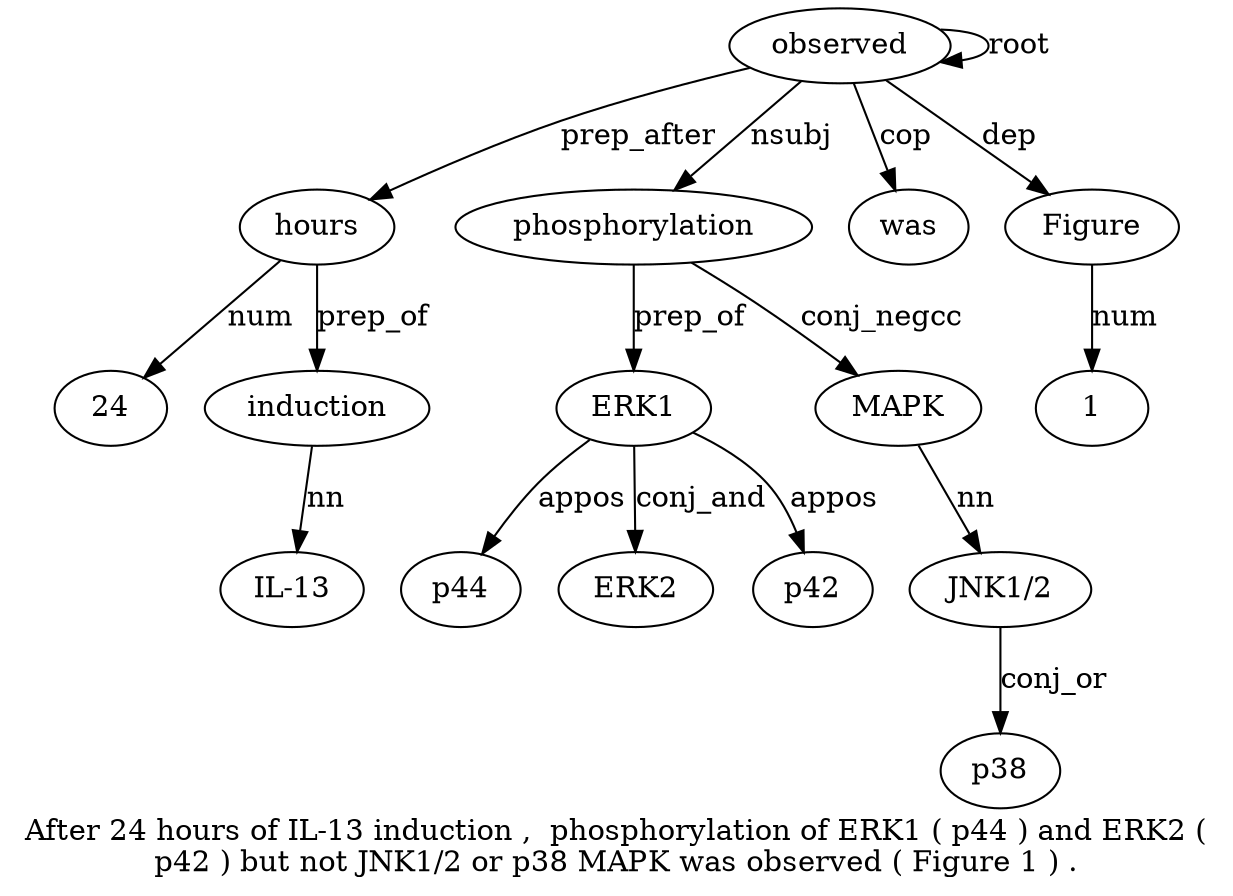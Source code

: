 digraph "After 24 hours of IL-13 induction ,  phosphorylation of ERK1 ( p44 ) and ERK2 ( p42 ) but not JNK1/2 or p38 MAPK was observed ( Figure 1 ) ." {
label="After 24 hours of IL-13 induction ,  phosphorylation of ERK1 ( p44 ) and ERK2 (
p42 ) but not JNK1/2 or p38 MAPK was observed ( Figure 1 ) .";
hours3 [style=filled, fillcolor=white, label=hours];
24 [style=filled, fillcolor=white, label=24];
hours3 -> 24  [label=num];
observed26 [style=filled, fillcolor=white, label=observed];
observed26 -> hours3  [label=prep_after];
induction6 [style=filled, fillcolor=white, label=induction];
"IL-135" [style=filled, fillcolor=white, label="IL-13"];
induction6 -> "IL-135"  [label=nn];
hours3 -> induction6  [label=prep_of];
phosphorylation8 [style=filled, fillcolor=white, label=phosphorylation];
observed26 -> phosphorylation8  [label=nsubj];
ERK110 [style=filled, fillcolor=white, label=ERK1];
phosphorylation8 -> ERK110  [label=prep_of];
p4412 [style=filled, fillcolor=white, label=p44];
ERK110 -> p4412  [label=appos];
ERK215 [style=filled, fillcolor=white, label=ERK2];
ERK110 -> ERK215  [label=conj_and];
p4217 [style=filled, fillcolor=white, label=p42];
ERK110 -> p4217  [label=appos];
MAPK24 [style=filled, fillcolor=white, label=MAPK];
"JNK1/2" [style=filled, fillcolor=white, label="JNK1/2"];
MAPK24 -> "JNK1/2"  [label=nn];
p382 [style=filled, fillcolor=white, label=p38];
"JNK1/2" -> p382  [label=conj_or];
phosphorylation8 -> MAPK24  [label=conj_negcc];
was25 [style=filled, fillcolor=white, label=was];
observed26 -> was25  [label=cop];
observed26 -> observed26  [label=root];
Figure28 [style=filled, fillcolor=white, label=Figure];
observed26 -> Figure28  [label=dep];
129 [style=filled, fillcolor=white, label=1];
Figure28 -> 129  [label=num];
}
